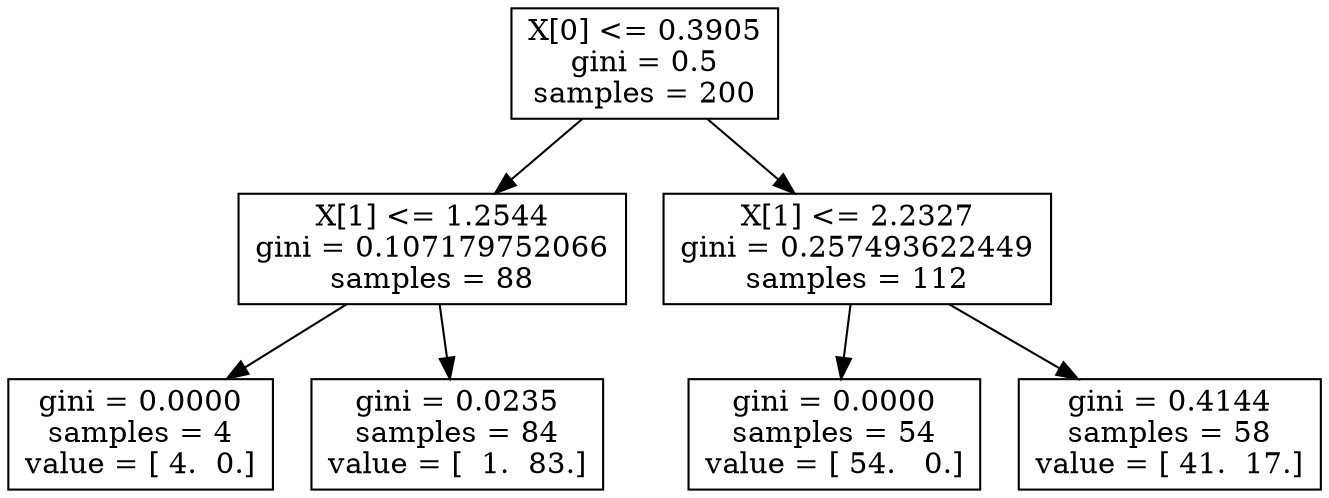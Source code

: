 digraph Tree {
0 [label="X[0] <= 0.3905\ngini = 0.5\nsamples = 200", shape="box"] ;
1 [label="X[1] <= 1.2544\ngini = 0.107179752066\nsamples = 88", shape="box"] ;
0 -> 1 ;
2 [label="gini = 0.0000\nsamples = 4\nvalue = [ 4.  0.]", shape="box"] ;
1 -> 2 ;
3 [label="gini = 0.0235\nsamples = 84\nvalue = [  1.  83.]", shape="box"] ;
1 -> 3 ;
4 [label="X[1] <= 2.2327\ngini = 0.257493622449\nsamples = 112", shape="box"] ;
0 -> 4 ;
5 [label="gini = 0.0000\nsamples = 54\nvalue = [ 54.   0.]", shape="box"] ;
4 -> 5 ;
6 [label="gini = 0.4144\nsamples = 58\nvalue = [ 41.  17.]", shape="box"] ;
4 -> 6 ;
}